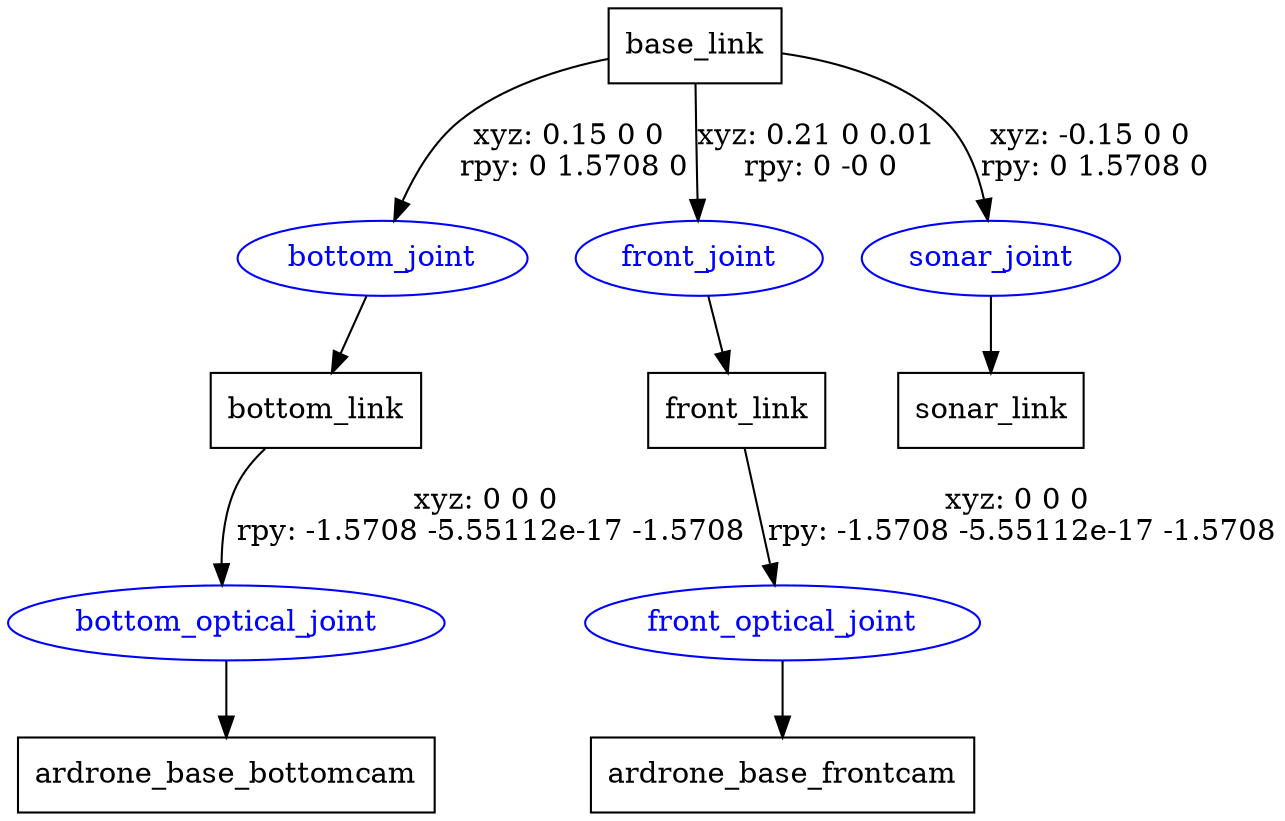 digraph G {
node [shape=box];
"base_link" [label="base_link"];
"bottom_link" [label="bottom_link"];
"ardrone_base_bottomcam" [label="ardrone_base_bottomcam"];
"front_link" [label="front_link"];
"ardrone_base_frontcam" [label="ardrone_base_frontcam"];
"sonar_link" [label="sonar_link"];
node [shape=ellipse, color=blue, fontcolor=blue];
"base_link" -> "bottom_joint" [label="xyz: 0.15 0 0 \nrpy: 0 1.5708 0"]
"bottom_joint" -> "bottom_link"
"bottom_link" -> "bottom_optical_joint" [label="xyz: 0 0 0 \nrpy: -1.5708 -5.55112e-17 -1.5708"]
"bottom_optical_joint" -> "ardrone_base_bottomcam"
"base_link" -> "front_joint" [label="xyz: 0.21 0 0.01 \nrpy: 0 -0 0"]
"front_joint" -> "front_link"
"front_link" -> "front_optical_joint" [label="xyz: 0 0 0 \nrpy: -1.5708 -5.55112e-17 -1.5708"]
"front_optical_joint" -> "ardrone_base_frontcam"
"base_link" -> "sonar_joint" [label="xyz: -0.15 0 0 \nrpy: 0 1.5708 0"]
"sonar_joint" -> "sonar_link"
}

